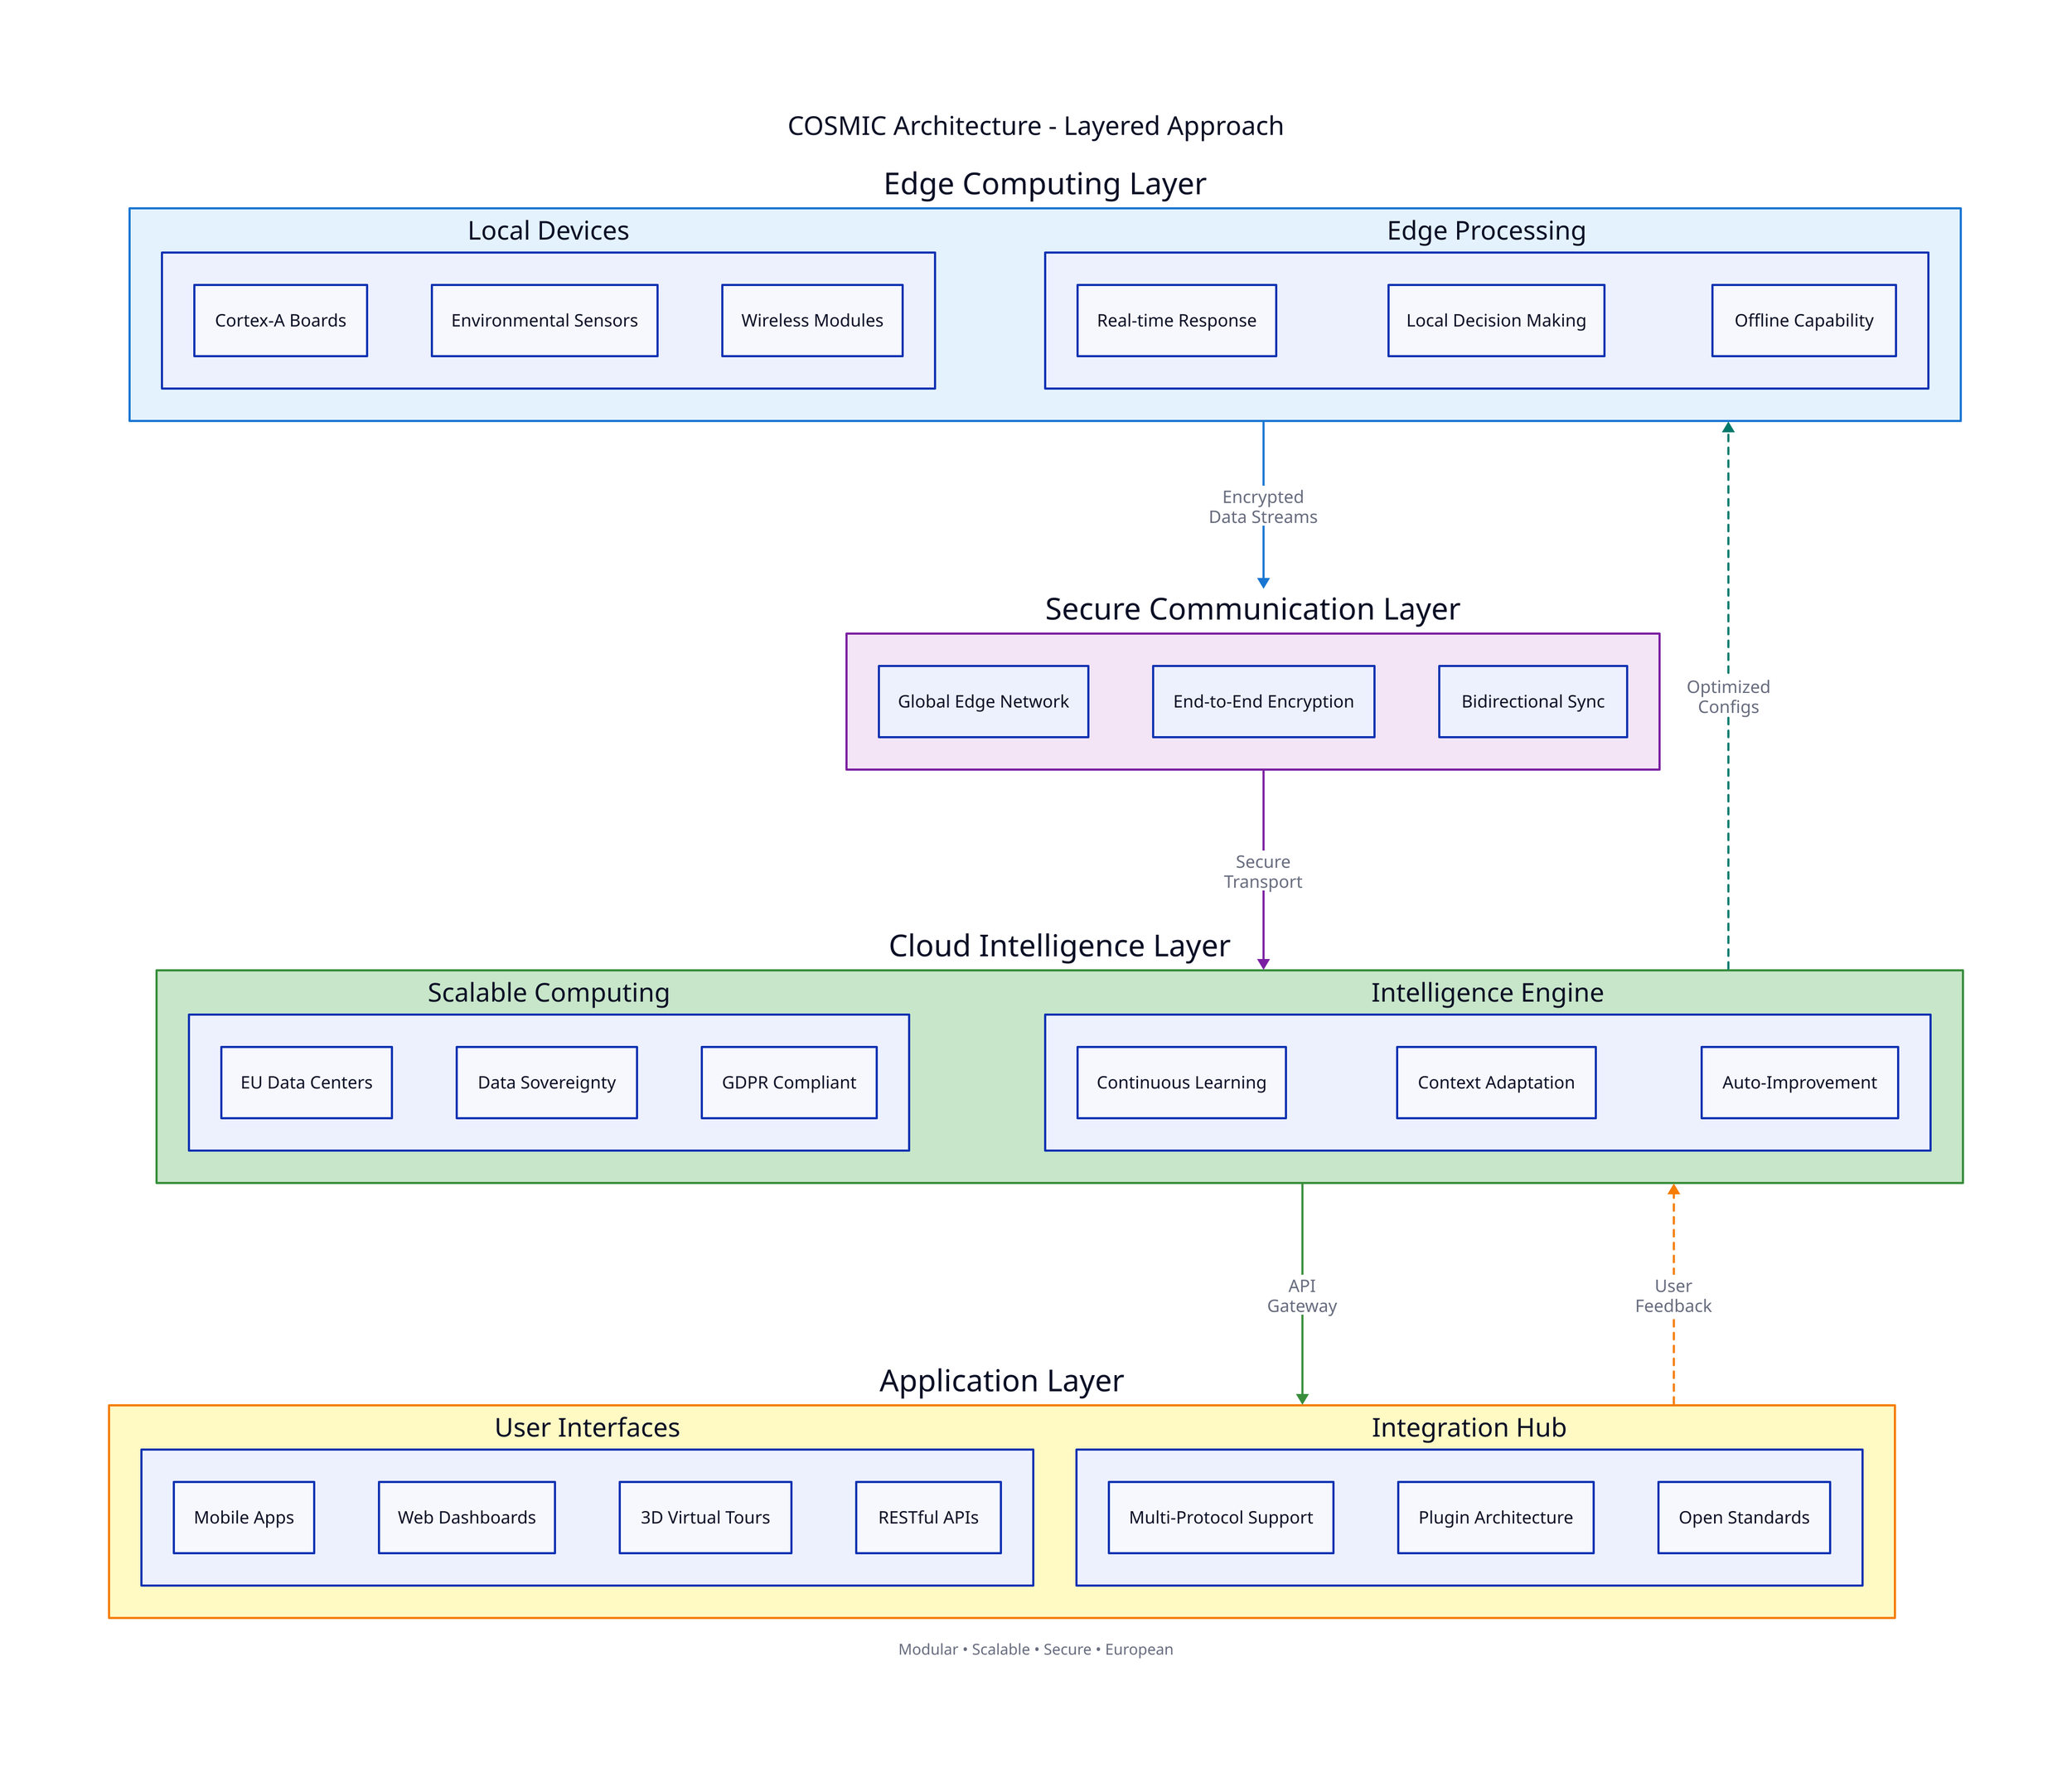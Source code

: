 direction: down

title: COSMIC Architecture - Layered Approach {
  near: top-center
  shape: text
  style: {
    font-size: 24
    bold: true
  }
}

# Layer 1: Edge
layer1: Edge Computing Layer {
  shape: rectangle
  style.fill: "#E3F2FD"
  style.stroke: "#1976D2"
  style.stroke-width: 2

  devices: Local Devices {
    cortex: Cortex-A Boards
    sensors: Environmental Sensors
    comms: Wireless Modules
  }

  processing: Edge Processing {
    realtime: Real-time Response
    local: Local Decision Making
    offline: Offline Capability
  }
}

# Layer 2: Network
layer2: Secure Communication Layer {
  shape: rectangle
  style.fill: "#F3E5F5"
  style.stroke: "#7B1FA2"
  style.stroke-width: 2

  cdn: Global Edge Network
  encryption: End-to-End Encryption
  sync: Bidirectional Sync
}

# Layer 3: Cloud
layer3: Cloud Intelligence Layer {
  shape: rectangle
  style.fill: "#C8E6C9"
  style.stroke: "#388E3C"
  style.stroke-width: 2

  compute: Scalable Computing {
    eu: EU Data Centers
    sovereign: Data Sovereignty
    compliant: GDPR Compliant
  }

  ai: Intelligence Engine {
    learning: Continuous Learning
    adapt: Context Adaptation
    improve: Auto-Improvement
  }
}

# Layer 4: Application
layer4: Application Layer {
  shape: rectangle
  style.fill: "#FFF9C4"
  style.stroke: "#F57C00"
  style.stroke-width: 2

  interfaces: User Interfaces {
    mobile: Mobile Apps
    web: Web Dashboards
    tour: 3D Virtual Tours
    api: RESTful APIs
  }

  integration: Integration Hub {
    flexible: Multi-Protocol Support
    extensible: Plugin Architecture
    open: Open Standards
  }
}

# Connections
layer1 -> layer2: Encrypted\nData Streams {
  style.stroke: "#1976D2"
  style.stroke-width: 2
}

layer2 -> layer3: Secure\nTransport {
  style.stroke: "#7B1FA2"
  style.stroke-width: 2
}

layer3 -> layer4: API\nGateway {
  style.stroke: "#388E3C"
  style.stroke-width: 2
}

# Feedback
layer4 -> layer3: User\nFeedback {
  style.stroke: "#F57C00"
  style.stroke-width: 2
  style.stroke-dash: 3
}

layer3 -> layer1: Optimized\nConfigs {
  style.stroke: "#00796B"
  style.stroke-width: 2
  style.stroke-dash: 3
}

note: {
  near: bottom-center
  shape: text
  style: {
    font-size: 14
    italic: true
  }
}

note: "Modular • Scalable • Secure • European"
